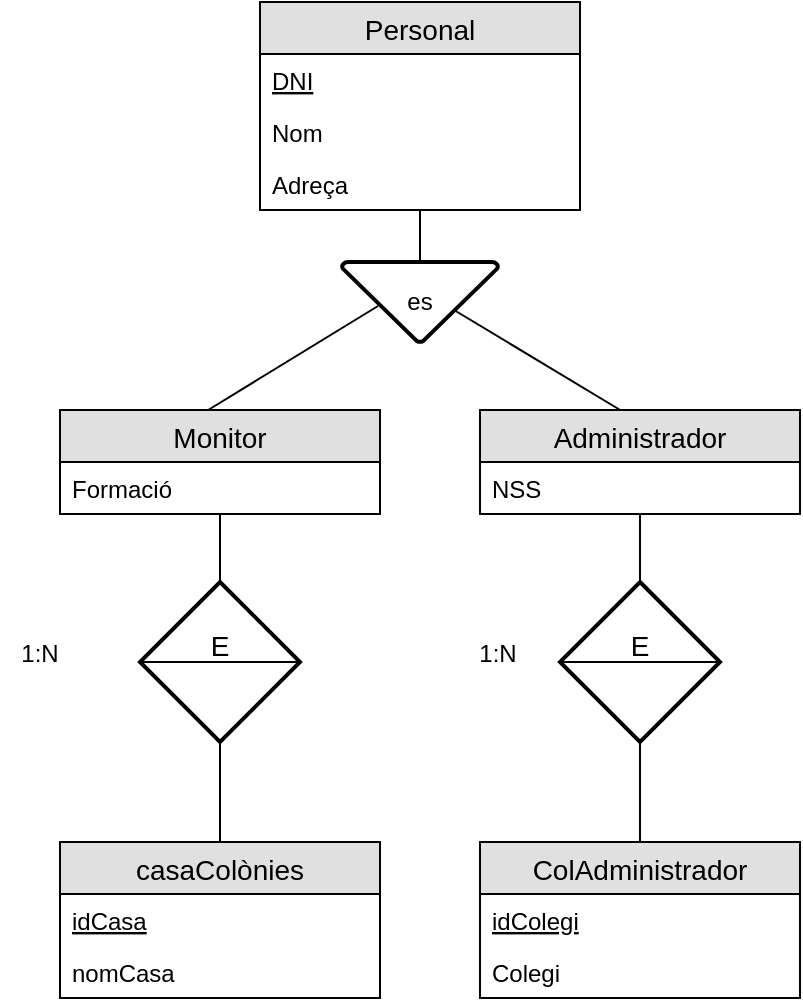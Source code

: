 <mxfile version="12.1.3" type="google" pages="1"><diagram id="mIMrvooYkJurYN2JIIx7" name="Page-1"><mxGraphModel dx="864" dy="486" grid="1" gridSize="10" guides="1" tooltips="1" connect="1" arrows="1" fold="1" page="1" pageScale="1" pageWidth="827" pageHeight="1169" math="0" shadow="0"><root><mxCell id="0"/><mxCell id="1" parent="0"/><mxCell id="eExFj3xk4d_x_Nszhkfe-1" value="Personal" style="swimlane;fontStyle=0;childLayout=stackLayout;horizontal=1;startSize=26;fillColor=#e0e0e0;horizontalStack=0;resizeParent=1;resizeParentMax=0;resizeLast=0;collapsible=1;marginBottom=0;swimlaneFillColor=#ffffff;align=center;fontSize=14;" parent="1" vertex="1"><mxGeometry x="320" y="40" width="160" height="104" as="geometry"><mxRectangle x="330" y="50" width="90" height="26" as="alternateBounds"/></mxGeometry></mxCell><mxCell id="eExFj3xk4d_x_Nszhkfe-2" value="DNI" style="text;strokeColor=none;fillColor=none;spacingLeft=4;spacingRight=4;overflow=hidden;rotatable=0;points=[[0,0.5],[1,0.5]];portConstraint=eastwest;fontSize=12;fontStyle=4" parent="eExFj3xk4d_x_Nszhkfe-1" vertex="1"><mxGeometry y="26" width="160" height="26" as="geometry"/></mxCell><mxCell id="eExFj3xk4d_x_Nszhkfe-3" value="Nom" style="text;strokeColor=none;fillColor=none;spacingLeft=4;spacingRight=4;overflow=hidden;rotatable=0;points=[[0,0.5],[1,0.5]];portConstraint=eastwest;fontSize=12;" parent="eExFj3xk4d_x_Nszhkfe-1" vertex="1"><mxGeometry y="52" width="160" height="26" as="geometry"/></mxCell><mxCell id="eExFj3xk4d_x_Nszhkfe-4" value="Adreça" style="text;strokeColor=none;fillColor=none;spacingLeft=4;spacingRight=4;overflow=hidden;rotatable=0;points=[[0,0.5],[1,0.5]];portConstraint=eastwest;fontSize=12;" parent="eExFj3xk4d_x_Nszhkfe-1" vertex="1"><mxGeometry y="78" width="160" height="26" as="geometry"/></mxCell><mxCell id="eExFj3xk4d_x_Nszhkfe-7" value="es" style="strokeWidth=2;html=1;shape=mxgraph.flowchart.merge_or_storage;whiteSpace=wrap;" parent="1" vertex="1"><mxGeometry x="361" y="170" width="78" height="40" as="geometry"/></mxCell><mxCell id="eExFj3xk4d_x_Nszhkfe-9" value="Monitor" style="swimlane;fontStyle=0;childLayout=stackLayout;horizontal=1;startSize=26;fillColor=#e0e0e0;horizontalStack=0;resizeParent=1;resizeParentMax=0;resizeLast=0;collapsible=1;marginBottom=0;swimlaneFillColor=#ffffff;align=center;fontSize=14;" parent="1" vertex="1"><mxGeometry x="220" y="244" width="160" height="52" as="geometry"/></mxCell><mxCell id="eExFj3xk4d_x_Nszhkfe-10" value="Formació" style="text;strokeColor=none;fillColor=none;spacingLeft=4;spacingRight=4;overflow=hidden;rotatable=0;points=[[0,0.5],[1,0.5]];portConstraint=eastwest;fontSize=12;" parent="eExFj3xk4d_x_Nszhkfe-9" vertex="1"><mxGeometry y="26" width="160" height="26" as="geometry"/></mxCell><mxCell id="eExFj3xk4d_x_Nszhkfe-15" value="" style="endArrow=none;html=1;strokeColor=#000000;exitX=0.5;exitY=0;exitDx=0;exitDy=0;exitPerimeter=0;" parent="1" source="eExFj3xk4d_x_Nszhkfe-7" target="eExFj3xk4d_x_Nszhkfe-1" edge="1"><mxGeometry width="50" height="50" relative="1" as="geometry"><mxPoint x="400" y="200" as="sourcePoint"/><mxPoint x="410" y="180" as="targetPoint"/></mxGeometry></mxCell><mxCell id="eExFj3xk4d_x_Nszhkfe-17" value="Administrador" style="swimlane;fontStyle=0;childLayout=stackLayout;horizontal=1;startSize=26;fillColor=#e0e0e0;horizontalStack=0;resizeParent=1;resizeParentMax=0;resizeLast=0;collapsible=1;marginBottom=0;swimlaneFillColor=#ffffff;align=center;fontSize=14;" parent="1" vertex="1"><mxGeometry x="430" y="244" width="160" height="52" as="geometry"/></mxCell><mxCell id="eExFj3xk4d_x_Nszhkfe-18" value="NSS" style="text;strokeColor=none;fillColor=none;spacingLeft=4;spacingRight=4;overflow=hidden;rotatable=0;points=[[0,0.5],[1,0.5]];portConstraint=eastwest;fontSize=12;" parent="eExFj3xk4d_x_Nszhkfe-17" vertex="1"><mxGeometry y="26" width="160" height="26" as="geometry"/></mxCell><mxCell id="eExFj3xk4d_x_Nszhkfe-19" value="" style="endArrow=none;html=1;strokeColor=#000000;entryX=0.231;entryY=0.55;entryDx=0;entryDy=0;entryPerimeter=0;exitX=0.463;exitY=0;exitDx=0;exitDy=0;exitPerimeter=0;" parent="1" source="eExFj3xk4d_x_Nszhkfe-9" target="eExFj3xk4d_x_Nszhkfe-7" edge="1"><mxGeometry width="50" height="50" relative="1" as="geometry"><mxPoint x="311" y="235" as="sourcePoint"/><mxPoint x="361" y="185" as="targetPoint"/></mxGeometry></mxCell><mxCell id="eExFj3xk4d_x_Nszhkfe-23" value="" style="endArrow=none;html=1;strokeColor=#000000;entryX=0.438;entryY=0;entryDx=0;entryDy=0;entryPerimeter=0;exitX=0.718;exitY=0.6;exitDx=0;exitDy=0;exitPerimeter=0;" parent="1" source="eExFj3xk4d_x_Nszhkfe-7" target="eExFj3xk4d_x_Nszhkfe-17" edge="1"><mxGeometry width="50" height="50" relative="1" as="geometry"><mxPoint x="410" y="194" as="sourcePoint"/><mxPoint x="510.018" y="170" as="targetPoint"/></mxGeometry></mxCell><mxCell id="eExFj3xk4d_x_Nszhkfe-24" value="ColAdministrador" style="swimlane;fontStyle=0;childLayout=stackLayout;horizontal=1;startSize=26;fillColor=#e0e0e0;horizontalStack=0;resizeParent=1;resizeParentMax=0;resizeLast=0;collapsible=1;marginBottom=0;swimlaneFillColor=#ffffff;align=center;fontSize=14;" parent="1" vertex="1"><mxGeometry x="430" y="460" width="160" height="78" as="geometry"><mxRectangle x="330" y="50" width="90" height="26" as="alternateBounds"/></mxGeometry></mxCell><mxCell id="eExFj3xk4d_x_Nszhkfe-25" value="idColegi" style="text;strokeColor=none;fillColor=none;spacingLeft=4;spacingRight=4;overflow=hidden;rotatable=0;points=[[0,0.5],[1,0.5]];portConstraint=eastwest;fontSize=12;fontStyle=4" parent="eExFj3xk4d_x_Nszhkfe-24" vertex="1"><mxGeometry y="26" width="160" height="26" as="geometry"/></mxCell><mxCell id="eExFj3xk4d_x_Nszhkfe-26" value="Colegi" style="text;strokeColor=none;fillColor=none;spacingLeft=4;spacingRight=4;overflow=hidden;rotatable=0;points=[[0,0.5],[1,0.5]];portConstraint=eastwest;fontSize=12;" parent="eExFj3xk4d_x_Nszhkfe-24" vertex="1"><mxGeometry y="52" width="160" height="26" as="geometry"/></mxCell><mxCell id="eExFj3xk4d_x_Nszhkfe-28" value="casaColònies" style="swimlane;fontStyle=0;childLayout=stackLayout;horizontal=1;startSize=26;fillColor=#e0e0e0;horizontalStack=0;resizeParent=1;resizeParentMax=0;resizeLast=0;collapsible=1;marginBottom=0;swimlaneFillColor=#ffffff;align=center;fontSize=14;" parent="1" vertex="1"><mxGeometry x="220" y="460" width="160" height="78" as="geometry"><mxRectangle x="330" y="50" width="90" height="26" as="alternateBounds"/></mxGeometry></mxCell><mxCell id="eExFj3xk4d_x_Nszhkfe-29" value="idCasa" style="text;strokeColor=none;fillColor=none;spacingLeft=4;spacingRight=4;overflow=hidden;rotatable=0;points=[[0,0.5],[1,0.5]];portConstraint=eastwest;fontSize=12;fontStyle=4" parent="eExFj3xk4d_x_Nszhkfe-28" vertex="1"><mxGeometry y="26" width="160" height="26" as="geometry"/></mxCell><mxCell id="eExFj3xk4d_x_Nszhkfe-30" value="nomCasa" style="text;strokeColor=none;fillColor=none;spacingLeft=4;spacingRight=4;overflow=hidden;rotatable=0;points=[[0,0.5],[1,0.5]];portConstraint=eastwest;fontSize=12;" parent="eExFj3xk4d_x_Nszhkfe-28" vertex="1"><mxGeometry y="52" width="160" height="26" as="geometry"/></mxCell><mxCell id="eExFj3xk4d_x_Nszhkfe-45" style="edgeStyle=none;rounded=0;orthogonalLoop=1;jettySize=auto;html=1;exitX=0.5;exitY=0;exitDx=0;exitDy=0;startArrow=none;startFill=0;endArrow=none;endFill=0;strokeColor=#000000;" parent="1" source="eExFj3xk4d_x_Nszhkfe-39" target="eExFj3xk4d_x_Nszhkfe-9" edge="1"><mxGeometry relative="1" as="geometry"/></mxCell><mxCell id="eExFj3xk4d_x_Nszhkfe-46" style="edgeStyle=none;rounded=0;orthogonalLoop=1;jettySize=auto;html=1;exitX=0.5;exitY=1;exitDx=0;exitDy=0;entryX=0.5;entryY=0;entryDx=0;entryDy=0;startArrow=none;startFill=0;endArrow=none;endFill=0;strokeColor=#000000;" parent="1" source="eExFj3xk4d_x_Nszhkfe-39" target="eExFj3xk4d_x_Nszhkfe-28" edge="1"><mxGeometry relative="1" as="geometry"/></mxCell><mxCell id="eExFj3xk4d_x_Nszhkfe-39" value="&lt;div&gt;E&lt;/div&gt;&lt;div&gt;&lt;br&gt;&lt;/div&gt;" style="shape=rhombus;strokeWidth=2;fontSize=17;perimeter=rhombusPerimeter;whiteSpace=wrap;html=1;align=center;fontSize=14;" parent="1" vertex="1"><mxGeometry x="260" y="330" width="80" height="80" as="geometry"/></mxCell><mxCell id="eExFj3xk4d_x_Nszhkfe-47" value="" style="line;strokeWidth=1;fillColor=none;align=left;verticalAlign=middle;spacingTop=-1;spacingLeft=3;spacingRight=3;rotatable=0;labelPosition=right;points=[];portConstraint=eastwest;fontSize=12;" parent="1" vertex="1"><mxGeometry x="260" y="366" width="80" height="8" as="geometry"/></mxCell><mxCell id="eExFj3xk4d_x_Nszhkfe-48" style="edgeStyle=none;rounded=0;orthogonalLoop=1;jettySize=auto;html=1;exitX=0.5;exitY=0;exitDx=0;exitDy=0;startArrow=none;startFill=0;endArrow=none;endFill=0;strokeColor=#000000;" parent="1" source="eExFj3xk4d_x_Nszhkfe-50" target="eExFj3xk4d_x_Nszhkfe-17" edge="1"><mxGeometry relative="1" as="geometry"><mxPoint x="510" y="296" as="targetPoint"/></mxGeometry></mxCell><mxCell id="eExFj3xk4d_x_Nszhkfe-49" style="edgeStyle=none;rounded=0;orthogonalLoop=1;jettySize=auto;html=1;exitX=0.5;exitY=1;exitDx=0;exitDy=0;startArrow=none;startFill=0;endArrow=none;endFill=0;strokeColor=#000000;entryX=0.5;entryY=0;entryDx=0;entryDy=0;" parent="1" source="eExFj3xk4d_x_Nszhkfe-50" target="eExFj3xk4d_x_Nszhkfe-24" edge="1"><mxGeometry relative="1" as="geometry"><mxPoint x="510" y="440" as="targetPoint"/></mxGeometry></mxCell><mxCell id="eExFj3xk4d_x_Nszhkfe-50" value="&lt;div&gt;E&lt;/div&gt;&lt;div&gt;&lt;br&gt;&lt;/div&gt;" style="shape=rhombus;strokeWidth=2;fontSize=17;perimeter=rhombusPerimeter;whiteSpace=wrap;html=1;align=center;fontSize=14;" parent="1" vertex="1"><mxGeometry x="470" y="330" width="80" height="80" as="geometry"/></mxCell><mxCell id="eExFj3xk4d_x_Nszhkfe-51" value="" style="line;strokeWidth=1;fillColor=none;align=left;verticalAlign=middle;spacingTop=-1;spacingLeft=3;spacingRight=3;rotatable=0;labelPosition=right;points=[];portConstraint=eastwest;fontSize=12;" parent="1" vertex="1"><mxGeometry x="470" y="366" width="80" height="8" as="geometry"/></mxCell><mxCell id="AGJveGNd4gaMm251c6tO-1" value="1:N" style="text;html=1;strokeColor=none;fillColor=none;align=center;verticalAlign=middle;whiteSpace=wrap;rounded=0;" vertex="1" parent="1"><mxGeometry x="190" y="356" width="40" height="20" as="geometry"/></mxCell><mxCell id="AGJveGNd4gaMm251c6tO-9" value="1:N" style="text;html=1;strokeColor=none;fillColor=none;align=center;verticalAlign=middle;whiteSpace=wrap;rounded=0;" vertex="1" parent="1"><mxGeometry x="419" y="356" width="40" height="20" as="geometry"/></mxCell></root></mxGraphModel></diagram></mxfile>